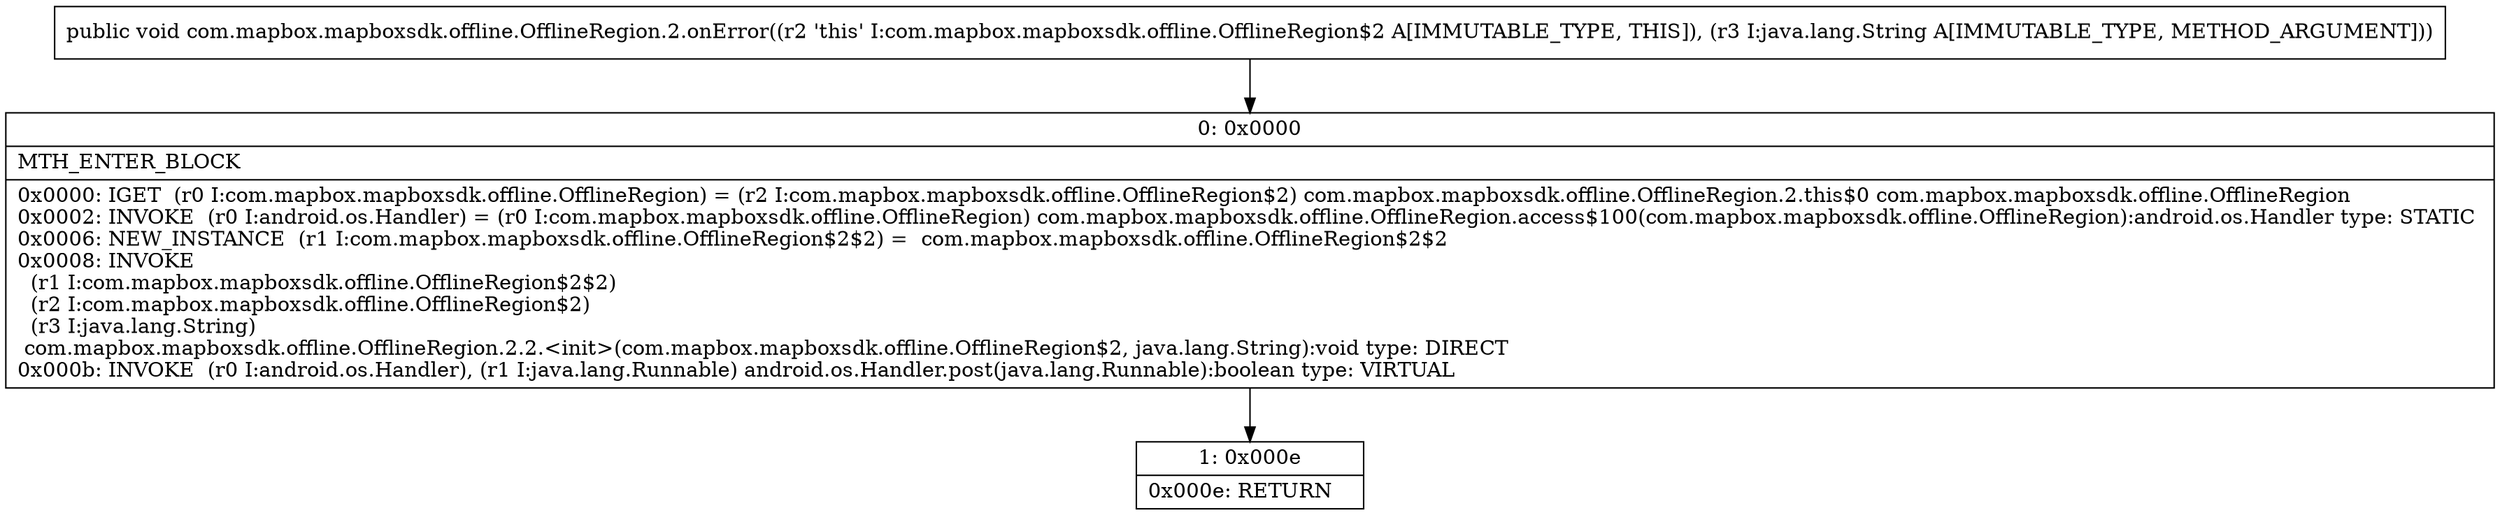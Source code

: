 digraph "CFG forcom.mapbox.mapboxsdk.offline.OfflineRegion.2.onError(Ljava\/lang\/String;)V" {
Node_0 [shape=record,label="{0\:\ 0x0000|MTH_ENTER_BLOCK\l|0x0000: IGET  (r0 I:com.mapbox.mapboxsdk.offline.OfflineRegion) = (r2 I:com.mapbox.mapboxsdk.offline.OfflineRegion$2) com.mapbox.mapboxsdk.offline.OfflineRegion.2.this$0 com.mapbox.mapboxsdk.offline.OfflineRegion \l0x0002: INVOKE  (r0 I:android.os.Handler) = (r0 I:com.mapbox.mapboxsdk.offline.OfflineRegion) com.mapbox.mapboxsdk.offline.OfflineRegion.access$100(com.mapbox.mapboxsdk.offline.OfflineRegion):android.os.Handler type: STATIC \l0x0006: NEW_INSTANCE  (r1 I:com.mapbox.mapboxsdk.offline.OfflineRegion$2$2) =  com.mapbox.mapboxsdk.offline.OfflineRegion$2$2 \l0x0008: INVOKE  \l  (r1 I:com.mapbox.mapboxsdk.offline.OfflineRegion$2$2)\l  (r2 I:com.mapbox.mapboxsdk.offline.OfflineRegion$2)\l  (r3 I:java.lang.String)\l com.mapbox.mapboxsdk.offline.OfflineRegion.2.2.\<init\>(com.mapbox.mapboxsdk.offline.OfflineRegion$2, java.lang.String):void type: DIRECT \l0x000b: INVOKE  (r0 I:android.os.Handler), (r1 I:java.lang.Runnable) android.os.Handler.post(java.lang.Runnable):boolean type: VIRTUAL \l}"];
Node_1 [shape=record,label="{1\:\ 0x000e|0x000e: RETURN   \l}"];
MethodNode[shape=record,label="{public void com.mapbox.mapboxsdk.offline.OfflineRegion.2.onError((r2 'this' I:com.mapbox.mapboxsdk.offline.OfflineRegion$2 A[IMMUTABLE_TYPE, THIS]), (r3 I:java.lang.String A[IMMUTABLE_TYPE, METHOD_ARGUMENT])) }"];
MethodNode -> Node_0;
Node_0 -> Node_1;
}

